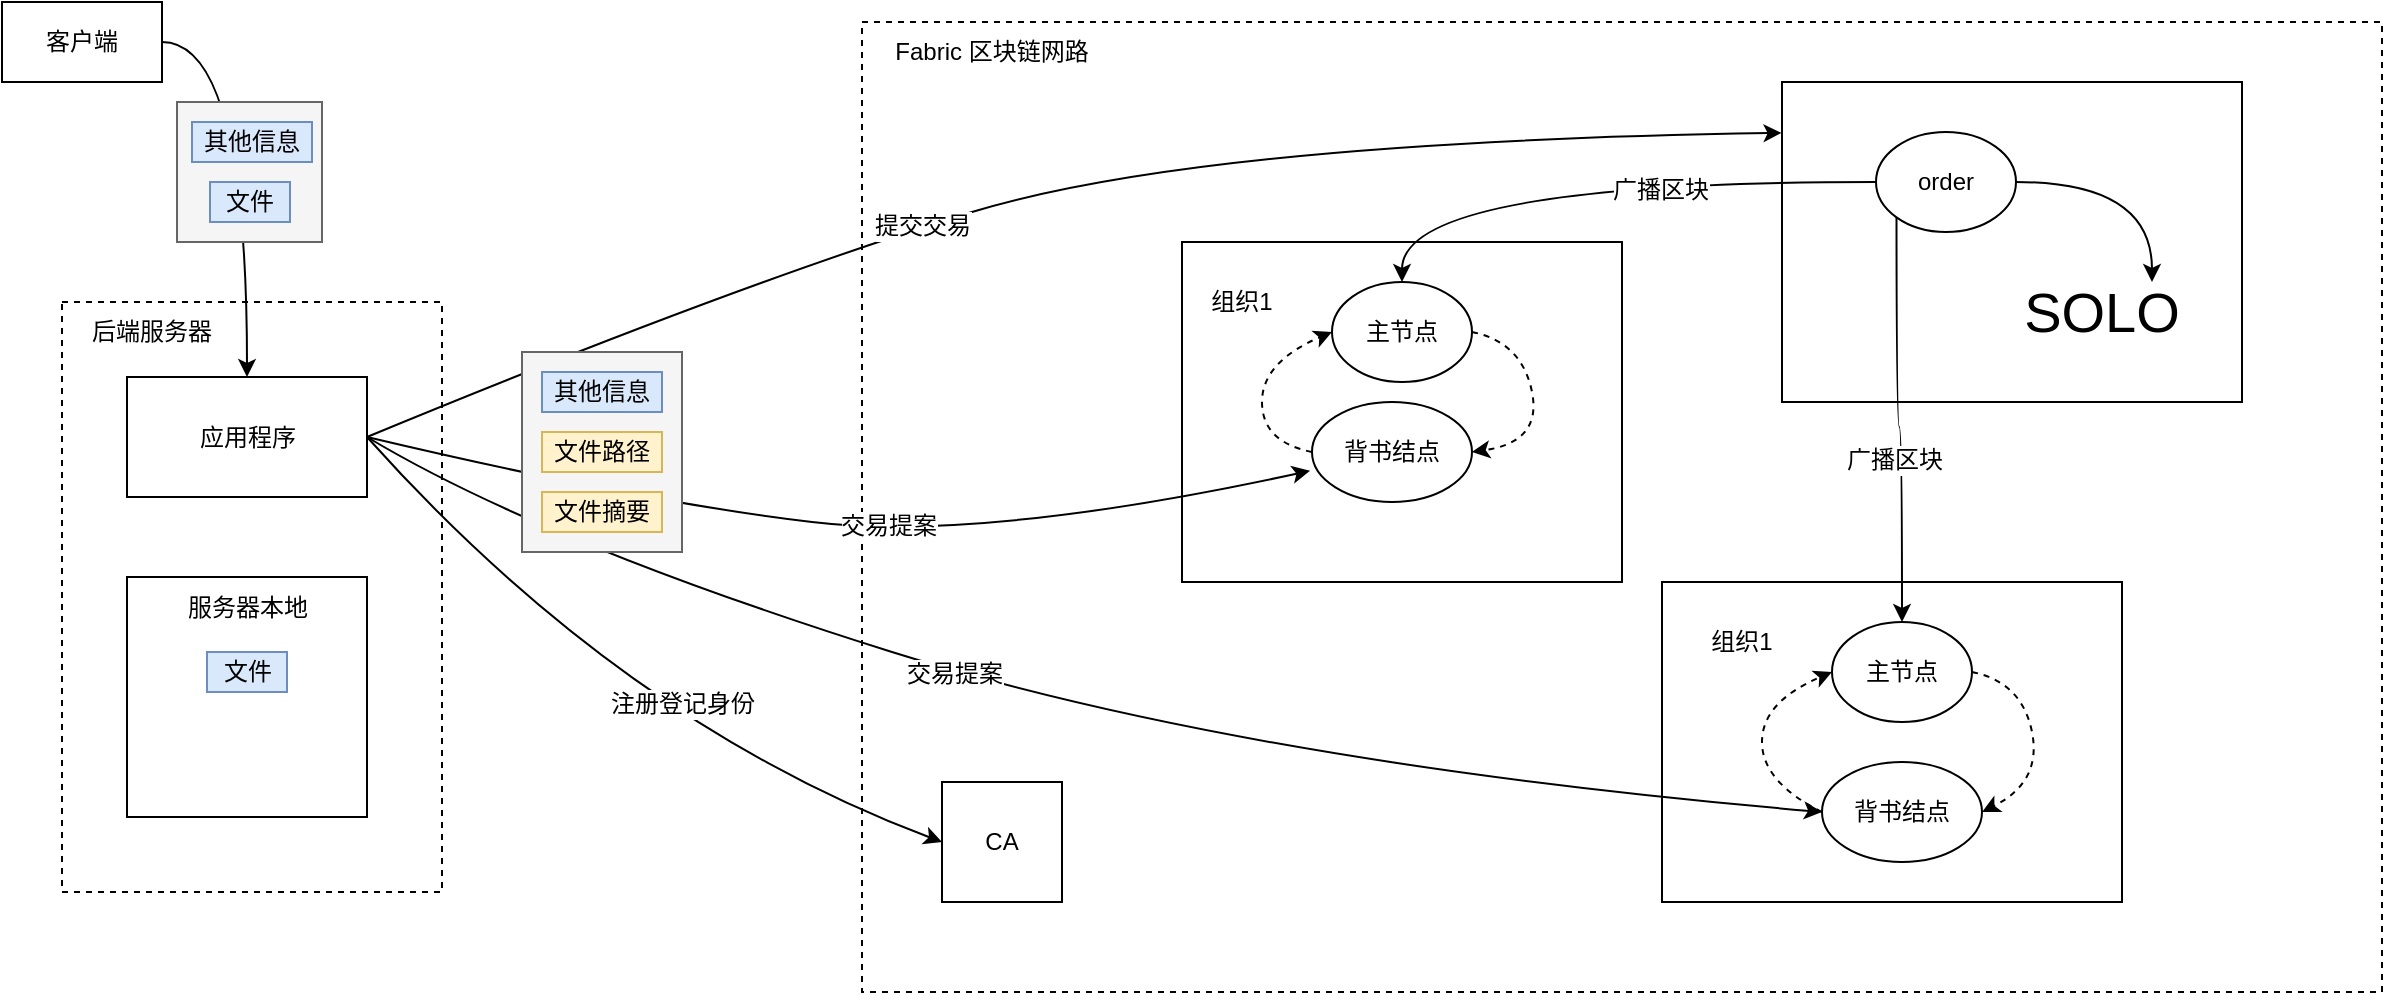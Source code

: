 <mxfile version="17.4.5" type="github">
  <diagram id="kN8reKTomyMQiiREkeZV" name="Page-1">
    <mxGraphModel dx="1547" dy="908" grid="1" gridSize="10" guides="1" tooltips="1" connect="1" arrows="1" fold="1" page="1" pageScale="1" pageWidth="827" pageHeight="1169" math="0" shadow="0">
      <root>
        <mxCell id="0" />
        <mxCell id="1" parent="0" />
        <mxCell id="-DEB0Rd7N1clO_RM7pjc-101" value="" style="rounded=0;whiteSpace=wrap;html=1;fillColor=none;dashed=1;" vertex="1" parent="1">
          <mxGeometry x="570" y="40" width="760" height="485" as="geometry" />
        </mxCell>
        <mxCell id="-DEB0Rd7N1clO_RM7pjc-29" value="" style="rounded=0;whiteSpace=wrap;html=1;fillColor=default;" vertex="1" parent="1">
          <mxGeometry x="730" y="150" width="220" height="170" as="geometry" />
        </mxCell>
        <mxCell id="-DEB0Rd7N1clO_RM7pjc-19" value="" style="rounded=0;whiteSpace=wrap;html=1;fillColor=none;dashed=1;" vertex="1" parent="1">
          <mxGeometry x="170" y="180" width="190" height="295" as="geometry" />
        </mxCell>
        <mxCell id="-DEB0Rd7N1clO_RM7pjc-117" style="edgeStyle=orthogonalEdgeStyle;curved=1;rounded=0;orthogonalLoop=1;jettySize=auto;html=1;exitX=1;exitY=0.5;exitDx=0;exitDy=0;fontSize=12;" edge="1" parent="1" source="-DEB0Rd7N1clO_RM7pjc-1" target="-DEB0Rd7N1clO_RM7pjc-13">
          <mxGeometry relative="1" as="geometry" />
        </mxCell>
        <mxCell id="-DEB0Rd7N1clO_RM7pjc-1" value="客户端" style="rounded=0;whiteSpace=wrap;html=1;" vertex="1" parent="1">
          <mxGeometry x="140" y="30" width="80" height="40" as="geometry" />
        </mxCell>
        <mxCell id="-DEB0Rd7N1clO_RM7pjc-10" value="CA" style="whiteSpace=wrap;html=1;aspect=fixed;" vertex="1" parent="1">
          <mxGeometry x="610" y="420" width="60" height="60" as="geometry" />
        </mxCell>
        <mxCell id="-DEB0Rd7N1clO_RM7pjc-13" value="应用程序" style="rounded=0;whiteSpace=wrap;html=1;" vertex="1" parent="1">
          <mxGeometry x="202.5" y="217.5" width="120" height="60" as="geometry" />
        </mxCell>
        <mxCell id="-DEB0Rd7N1clO_RM7pjc-15" value="" style="whiteSpace=wrap;html=1;aspect=fixed;" vertex="1" parent="1">
          <mxGeometry x="202.5" y="317.5" width="120" height="120" as="geometry" />
        </mxCell>
        <mxCell id="-DEB0Rd7N1clO_RM7pjc-16" value="服务器本地" style="text;html=1;strokeColor=none;fillColor=none;align=center;verticalAlign=middle;whiteSpace=wrap;rounded=0;" vertex="1" parent="1">
          <mxGeometry x="227.5" y="317.5" width="70" height="30" as="geometry" />
        </mxCell>
        <mxCell id="-DEB0Rd7N1clO_RM7pjc-23" value="主节点" style="ellipse;whiteSpace=wrap;html=1;fillColor=default;" vertex="1" parent="1">
          <mxGeometry x="805" y="170" width="70" height="50" as="geometry" />
        </mxCell>
        <mxCell id="-DEB0Rd7N1clO_RM7pjc-24" value="背书结点" style="ellipse;whiteSpace=wrap;html=1;fillColor=default;" vertex="1" parent="1">
          <mxGeometry x="795" y="230" width="80" height="50" as="geometry" />
        </mxCell>
        <mxCell id="-DEB0Rd7N1clO_RM7pjc-27" value="" style="curved=1;endArrow=classic;html=1;rounded=0;exitX=1;exitY=0.5;exitDx=0;exitDy=0;entryX=1;entryY=0.5;entryDx=0;entryDy=0;dashed=1;" edge="1" parent="1" source="-DEB0Rd7N1clO_RM7pjc-23" target="-DEB0Rd7N1clO_RM7pjc-24">
          <mxGeometry width="50" height="50" relative="1" as="geometry">
            <mxPoint x="930" y="280" as="sourcePoint" />
            <mxPoint x="980" y="240" as="targetPoint" />
            <Array as="points">
              <mxPoint x="900" y="200" />
              <mxPoint x="910" y="250" />
            </Array>
          </mxGeometry>
        </mxCell>
        <mxCell id="-DEB0Rd7N1clO_RM7pjc-28" value="" style="curved=1;endArrow=classic;html=1;rounded=0;exitX=0;exitY=0.5;exitDx=0;exitDy=0;entryX=0;entryY=0.5;entryDx=0;entryDy=0;dashed=1;" edge="1" parent="1" source="-DEB0Rd7N1clO_RM7pjc-24" target="-DEB0Rd7N1clO_RM7pjc-23">
          <mxGeometry width="50" height="50" relative="1" as="geometry">
            <mxPoint x="730" y="240" as="sourcePoint" />
            <mxPoint x="780" y="190" as="targetPoint" />
            <Array as="points">
              <mxPoint x="770" y="250" />
              <mxPoint x="770" y="210" />
            </Array>
          </mxGeometry>
        </mxCell>
        <mxCell id="-DEB0Rd7N1clO_RM7pjc-30" value="组织1" style="text;html=1;strokeColor=none;fillColor=none;align=center;verticalAlign=middle;whiteSpace=wrap;rounded=0;dashed=1;dashPattern=1 1;" vertex="1" parent="1">
          <mxGeometry x="730" y="165" width="60" height="30" as="geometry" />
        </mxCell>
        <mxCell id="-DEB0Rd7N1clO_RM7pjc-31" value="" style="rounded=0;whiteSpace=wrap;html=1;fillColor=default;" vertex="1" parent="1">
          <mxGeometry x="970" y="320" width="230" height="160" as="geometry" />
        </mxCell>
        <mxCell id="-DEB0Rd7N1clO_RM7pjc-32" value="主节点" style="ellipse;whiteSpace=wrap;html=1;fillColor=default;" vertex="1" parent="1">
          <mxGeometry x="1055" y="340" width="70" height="50" as="geometry" />
        </mxCell>
        <mxCell id="-DEB0Rd7N1clO_RM7pjc-33" value="背书结点" style="ellipse;whiteSpace=wrap;html=1;fillColor=default;" vertex="1" parent="1">
          <mxGeometry x="1050" y="410" width="80" height="50" as="geometry" />
        </mxCell>
        <mxCell id="-DEB0Rd7N1clO_RM7pjc-34" value="" style="curved=1;endArrow=classic;html=1;rounded=0;exitX=1;exitY=0.5;exitDx=0;exitDy=0;entryX=1;entryY=0.5;entryDx=0;entryDy=0;dashed=1;" edge="1" parent="1" source="-DEB0Rd7N1clO_RM7pjc-32" target="-DEB0Rd7N1clO_RM7pjc-33">
          <mxGeometry width="50" height="50" relative="1" as="geometry">
            <mxPoint x="1180" y="450" as="sourcePoint" />
            <mxPoint x="1230" y="410" as="targetPoint" />
            <Array as="points">
              <mxPoint x="1150" y="370" />
              <mxPoint x="1160" y="420" />
            </Array>
          </mxGeometry>
        </mxCell>
        <mxCell id="-DEB0Rd7N1clO_RM7pjc-35" value="" style="curved=1;endArrow=classic;html=1;rounded=0;exitX=0;exitY=0.5;exitDx=0;exitDy=0;entryX=0;entryY=0.5;entryDx=0;entryDy=0;dashed=1;" edge="1" parent="1" source="-DEB0Rd7N1clO_RM7pjc-33" target="-DEB0Rd7N1clO_RM7pjc-32">
          <mxGeometry width="50" height="50" relative="1" as="geometry">
            <mxPoint x="980" y="410" as="sourcePoint" />
            <mxPoint x="1030" y="360" as="targetPoint" />
            <Array as="points">
              <mxPoint x="1020" y="420" />
              <mxPoint x="1020" y="380" />
            </Array>
          </mxGeometry>
        </mxCell>
        <mxCell id="-DEB0Rd7N1clO_RM7pjc-36" value="组织1" style="text;html=1;strokeColor=none;fillColor=none;align=center;verticalAlign=middle;whiteSpace=wrap;rounded=0;dashed=1;dashPattern=1 1;" vertex="1" parent="1">
          <mxGeometry x="980" y="335" width="60" height="30" as="geometry" />
        </mxCell>
        <mxCell id="-DEB0Rd7N1clO_RM7pjc-37" value="" style="rounded=0;whiteSpace=wrap;html=1;fillColor=default;" vertex="1" parent="1">
          <mxGeometry x="1030" y="70" width="230" height="160" as="geometry" />
        </mxCell>
        <mxCell id="-DEB0Rd7N1clO_RM7pjc-47" style="edgeStyle=orthogonalEdgeStyle;curved=1;rounded=0;orthogonalLoop=1;jettySize=auto;html=1;exitX=1;exitY=0.5;exitDx=0;exitDy=0;entryX=0.75;entryY=0;entryDx=0;entryDy=0;fontSize=32;" edge="1" parent="1" source="-DEB0Rd7N1clO_RM7pjc-38" target="-DEB0Rd7N1clO_RM7pjc-43">
          <mxGeometry relative="1" as="geometry" />
        </mxCell>
        <mxCell id="-DEB0Rd7N1clO_RM7pjc-48" style="edgeStyle=orthogonalEdgeStyle;curved=1;rounded=0;orthogonalLoop=1;jettySize=auto;html=1;exitX=0;exitY=0.5;exitDx=0;exitDy=0;fontSize=32;" edge="1" parent="1" source="-DEB0Rd7N1clO_RM7pjc-38" target="-DEB0Rd7N1clO_RM7pjc-23">
          <mxGeometry relative="1" as="geometry" />
        </mxCell>
        <mxCell id="-DEB0Rd7N1clO_RM7pjc-115" value="广播区块" style="edgeLabel;html=1;align=center;verticalAlign=middle;resizable=0;points=[];fontSize=12;" vertex="1" connectable="0" parent="-DEB0Rd7N1clO_RM7pjc-48">
          <mxGeometry x="-0.246" y="4" relative="1" as="geometry">
            <mxPoint as="offset" />
          </mxGeometry>
        </mxCell>
        <mxCell id="-DEB0Rd7N1clO_RM7pjc-53" style="edgeStyle=orthogonalEdgeStyle;curved=1;rounded=0;orthogonalLoop=1;jettySize=auto;html=1;exitX=0;exitY=1;exitDx=0;exitDy=0;entryX=0.5;entryY=0;entryDx=0;entryDy=0;fontSize=32;" edge="1" parent="1" source="-DEB0Rd7N1clO_RM7pjc-38" target="-DEB0Rd7N1clO_RM7pjc-32">
          <mxGeometry relative="1" as="geometry" />
        </mxCell>
        <mxCell id="-DEB0Rd7N1clO_RM7pjc-116" value="广播区块" style="edgeLabel;html=1;align=center;verticalAlign=middle;resizable=0;points=[];fontSize=12;" vertex="1" connectable="0" parent="-DEB0Rd7N1clO_RM7pjc-53">
          <mxGeometry x="0.204" y="-4" relative="1" as="geometry">
            <mxPoint as="offset" />
          </mxGeometry>
        </mxCell>
        <mxCell id="-DEB0Rd7N1clO_RM7pjc-38" value="order" style="ellipse;whiteSpace=wrap;html=1;fillColor=default;" vertex="1" parent="1">
          <mxGeometry x="1077" y="95" width="70" height="50" as="geometry" />
        </mxCell>
        <mxCell id="-DEB0Rd7N1clO_RM7pjc-43" value="&lt;font style=&quot;font-size: 28px&quot;&gt;SOLO&lt;/font&gt;" style="text;html=1;strokeColor=none;fillColor=none;align=center;verticalAlign=middle;whiteSpace=wrap;rounded=0;" vertex="1" parent="1">
          <mxGeometry x="1140" y="170" width="100" height="30" as="geometry" />
        </mxCell>
        <mxCell id="-DEB0Rd7N1clO_RM7pjc-75" value="文件" style="rounded=0;whiteSpace=wrap;html=1;fontSize=12;fillColor=#dae8fc;strokeColor=#6c8ebf;" vertex="1" parent="1">
          <mxGeometry x="242.5" y="355" width="40" height="20" as="geometry" />
        </mxCell>
        <mxCell id="-DEB0Rd7N1clO_RM7pjc-81" value="" style="rounded=0;whiteSpace=wrap;html=1;fontSize=12;fillColor=#f5f5f5;fontColor=#333333;strokeColor=#666666;" vertex="1" parent="1">
          <mxGeometry x="227.5" y="80" width="72.5" height="70" as="geometry" />
        </mxCell>
        <mxCell id="-DEB0Rd7N1clO_RM7pjc-82" value="文件" style="rounded=0;whiteSpace=wrap;html=1;fontSize=12;fillColor=#dae8fc;strokeColor=#6c8ebf;" vertex="1" parent="1">
          <mxGeometry x="244" y="120" width="40" height="20" as="geometry" />
        </mxCell>
        <mxCell id="-DEB0Rd7N1clO_RM7pjc-83" value="其他信息" style="rounded=0;whiteSpace=wrap;html=1;fontSize=12;fillColor=#dae8fc;strokeColor=#6c8ebf;" vertex="1" parent="1">
          <mxGeometry x="235" y="90" width="60" height="20" as="geometry" />
        </mxCell>
        <mxCell id="-DEB0Rd7N1clO_RM7pjc-95" value="" style="curved=1;endArrow=classic;html=1;rounded=0;fontSize=12;exitX=1;exitY=0.5;exitDx=0;exitDy=0;entryX=0;entryY=0.5;entryDx=0;entryDy=0;" edge="1" parent="1" source="-DEB0Rd7N1clO_RM7pjc-13" target="-DEB0Rd7N1clO_RM7pjc-33">
          <mxGeometry width="50" height="50" relative="1" as="geometry">
            <mxPoint x="410" y="260" as="sourcePoint" />
            <mxPoint x="460" y="210" as="targetPoint" />
            <Array as="points">
              <mxPoint x="410" y="300" />
              <mxPoint x="760" y="410" />
            </Array>
          </mxGeometry>
        </mxCell>
        <mxCell id="-DEB0Rd7N1clO_RM7pjc-112" value="交易提案" style="edgeLabel;html=1;align=center;verticalAlign=middle;resizable=0;points=[];fontSize=12;" vertex="1" connectable="0" parent="-DEB0Rd7N1clO_RM7pjc-95">
          <mxGeometry x="-0.163" y="-1" relative="1" as="geometry">
            <mxPoint as="offset" />
          </mxGeometry>
        </mxCell>
        <mxCell id="-DEB0Rd7N1clO_RM7pjc-97" value="" style="curved=1;endArrow=classic;html=1;rounded=0;fontSize=12;exitX=1;exitY=0.5;exitDx=0;exitDy=0;entryX=0;entryY=0.5;entryDx=0;entryDy=0;" edge="1" parent="1" source="-DEB0Rd7N1clO_RM7pjc-13" target="-DEB0Rd7N1clO_RM7pjc-10">
          <mxGeometry width="50" height="50" relative="1" as="geometry">
            <mxPoint x="830" y="450" as="sourcePoint" />
            <mxPoint x="880" y="400" as="targetPoint" />
            <Array as="points">
              <mxPoint x="450" y="390" />
            </Array>
          </mxGeometry>
        </mxCell>
        <mxCell id="-DEB0Rd7N1clO_RM7pjc-111" value="注册登记身份" style="edgeLabel;html=1;align=center;verticalAlign=middle;resizable=0;points=[];fontSize=12;" vertex="1" connectable="0" parent="-DEB0Rd7N1clO_RM7pjc-97">
          <mxGeometry x="0.19" y="19" relative="1" as="geometry">
            <mxPoint as="offset" />
          </mxGeometry>
        </mxCell>
        <mxCell id="-DEB0Rd7N1clO_RM7pjc-99" value="" style="curved=1;endArrow=classic;html=1;rounded=0;fontSize=12;exitX=1;exitY=0.5;exitDx=0;exitDy=0;entryX=-0.012;entryY=0.688;entryDx=0;entryDy=0;entryPerimeter=0;" edge="1" parent="1" source="-DEB0Rd7N1clO_RM7pjc-13" target="-DEB0Rd7N1clO_RM7pjc-24">
          <mxGeometry width="50" height="50" relative="1" as="geometry">
            <mxPoint x="510" y="245" as="sourcePoint" />
            <mxPoint x="560" y="195" as="targetPoint" />
            <Array as="points">
              <mxPoint x="460" y="280" />
              <mxPoint x="630" y="300" />
            </Array>
          </mxGeometry>
        </mxCell>
        <mxCell id="-DEB0Rd7N1clO_RM7pjc-113" value="交易提案" style="edgeLabel;html=1;align=center;verticalAlign=middle;resizable=0;points=[];fontSize=12;" vertex="1" connectable="0" parent="-DEB0Rd7N1clO_RM7pjc-99">
          <mxGeometry x="0.102" y="3" relative="1" as="geometry">
            <mxPoint as="offset" />
          </mxGeometry>
        </mxCell>
        <mxCell id="-DEB0Rd7N1clO_RM7pjc-100" value="" style="curved=1;endArrow=classic;html=1;rounded=0;fontSize=12;exitX=1;exitY=0.5;exitDx=0;exitDy=0;entryX=-0.001;entryY=0.159;entryDx=0;entryDy=0;entryPerimeter=0;" edge="1" parent="1" source="-DEB0Rd7N1clO_RM7pjc-13" target="-DEB0Rd7N1clO_RM7pjc-37">
          <mxGeometry width="50" height="50" relative="1" as="geometry">
            <mxPoint x="520" y="205" as="sourcePoint" />
            <mxPoint x="570" y="155" as="targetPoint" />
            <Array as="points">
              <mxPoint x="510" y="170" />
              <mxPoint x="740" y="100" />
            </Array>
          </mxGeometry>
        </mxCell>
        <mxCell id="-DEB0Rd7N1clO_RM7pjc-114" value="提交交易" style="edgeLabel;html=1;align=center;verticalAlign=middle;resizable=0;points=[];fontSize=12;" vertex="1" connectable="0" parent="-DEB0Rd7N1clO_RM7pjc-100">
          <mxGeometry x="-0.191" y="1" relative="1" as="geometry">
            <mxPoint as="offset" />
          </mxGeometry>
        </mxCell>
        <mxCell id="-DEB0Rd7N1clO_RM7pjc-74" value="" style="rounded=0;whiteSpace=wrap;html=1;fontSize=12;fillColor=#f5f5f5;fontColor=#333333;strokeColor=#666666;" vertex="1" parent="1">
          <mxGeometry x="400" y="205" width="80" height="100" as="geometry" />
        </mxCell>
        <mxCell id="-DEB0Rd7N1clO_RM7pjc-76" value="其他信息" style="rounded=0;whiteSpace=wrap;html=1;fontSize=12;fillColor=#dae8fc;strokeColor=#6c8ebf;" vertex="1" parent="1">
          <mxGeometry x="410" y="215" width="60" height="20" as="geometry" />
        </mxCell>
        <mxCell id="-DEB0Rd7N1clO_RM7pjc-77" value="文件路径" style="rounded=0;whiteSpace=wrap;html=1;fontSize=12;fillColor=#fff2cc;strokeColor=#d6b656;" vertex="1" parent="1">
          <mxGeometry x="410" y="245" width="60" height="20" as="geometry" />
        </mxCell>
        <mxCell id="-DEB0Rd7N1clO_RM7pjc-78" value="文件摘要" style="rounded=0;whiteSpace=wrap;html=1;fontSize=12;fillColor=#fff2cc;strokeColor=#d6b656;" vertex="1" parent="1">
          <mxGeometry x="410" y="275" width="60" height="20" as="geometry" />
        </mxCell>
        <mxCell id="-DEB0Rd7N1clO_RM7pjc-103" value="后端服务器" style="text;html=1;strokeColor=none;fillColor=none;align=center;verticalAlign=middle;whiteSpace=wrap;rounded=0;fontSize=12;" vertex="1" parent="1">
          <mxGeometry x="170" y="180" width="90" height="30" as="geometry" />
        </mxCell>
        <mxCell id="-DEB0Rd7N1clO_RM7pjc-104" value="Fabric 区块链网路" style="text;html=1;strokeColor=none;fillColor=none;align=center;verticalAlign=middle;whiteSpace=wrap;rounded=0;fontSize=12;" vertex="1" parent="1">
          <mxGeometry x="570" y="40" width="130" height="30" as="geometry" />
        </mxCell>
      </root>
    </mxGraphModel>
  </diagram>
</mxfile>
